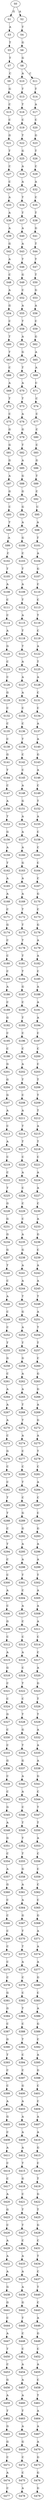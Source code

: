 strict digraph  {
	S0 -> S1 [ label = G ];
	S0 -> S2 [ label = A ];
	S1 -> S3 [ label = A ];
	S2 -> S4 [ label = T ];
	S3 -> S5 [ label = T ];
	S4 -> S6 [ label = G ];
	S5 -> S7 [ label = T ];
	S6 -> S8 [ label = G ];
	S7 -> S9 [ label = C ];
	S8 -> S10 [ label = A ];
	S8 -> S11 [ label = C ];
	S9 -> S12 [ label = G ];
	S10 -> S13 [ label = T ];
	S11 -> S14 [ label = T ];
	S12 -> S15 [ label = C ];
	S13 -> S16 [ label = T ];
	S14 -> S17 [ label = A ];
	S15 -> S18 [ label = C ];
	S16 -> S19 [ label = C ];
	S17 -> S20 [ label = C ];
	S18 -> S21 [ label = G ];
	S19 -> S22 [ label = T ];
	S20 -> S23 [ label = G ];
	S21 -> S24 [ label = T ];
	S22 -> S25 [ label = G ];
	S23 -> S26 [ label = T ];
	S24 -> S27 [ label = C ];
	S25 -> S28 [ label = A ];
	S26 -> S29 [ label = C ];
	S27 -> S30 [ label = C ];
	S28 -> S31 [ label = A ];
	S29 -> S32 [ label = A ];
	S30 -> S33 [ label = A ];
	S31 -> S34 [ label = T ];
	S32 -> S35 [ label = C ];
	S33 -> S36 [ label = A ];
	S34 -> S37 [ label = T ];
	S35 -> S38 [ label = T ];
	S36 -> S39 [ label = A ];
	S37 -> S40 [ label = A ];
	S38 -> S41 [ label = G ];
	S39 -> S42 [ label = G ];
	S40 -> S43 [ label = A ];
	S41 -> S44 [ label = T ];
	S42 -> S45 [ label = A ];
	S43 -> S46 [ label = T ];
	S44 -> S47 [ label = T ];
	S45 -> S48 [ label = C ];
	S46 -> S49 [ label = G ];
	S47 -> S50 [ label = T ];
	S48 -> S51 [ label = A ];
	S49 -> S52 [ label = C ];
	S50 -> S53 [ label = G ];
	S51 -> S54 [ label = G ];
	S52 -> S55 [ label = A ];
	S53 -> S56 [ label = A ];
	S54 -> S57 [ label = C ];
	S55 -> S58 [ label = T ];
	S56 -> S59 [ label = C ];
	S57 -> S60 [ label = T ];
	S58 -> S61 [ label = A ];
	S59 -> S62 [ label = G ];
	S60 -> S63 [ label = T ];
	S61 -> S64 [ label = G ];
	S62 -> S65 [ label = A ];
	S63 -> S66 [ label = C ];
	S64 -> S67 [ label = T ];
	S65 -> S68 [ label = A ];
	S66 -> S69 [ label = A ];
	S67 -> S70 [ label = A ];
	S68 -> S71 [ label = C ];
	S69 -> S72 [ label = T ];
	S70 -> S73 [ label = T ];
	S71 -> S74 [ label = C ];
	S72 -> S75 [ label = C ];
	S73 -> S76 [ label = A ];
	S74 -> S77 [ label = C ];
	S75 -> S78 [ label = G ];
	S76 -> S79 [ label = G ];
	S77 -> S80 [ label = C ];
	S78 -> S81 [ label = G ];
	S79 -> S82 [ label = T ];
	S80 -> S83 [ label = C ];
	S81 -> S84 [ label = G ];
	S82 -> S85 [ label = A ];
	S83 -> S86 [ label = G ];
	S84 -> S87 [ label = A ];
	S85 -> S88 [ label = G ];
	S86 -> S89 [ label = T ];
	S87 -> S90 [ label = G ];
	S88 -> S91 [ label = G ];
	S89 -> S92 [ label = C ];
	S90 -> S93 [ label = C ];
	S91 -> S94 [ label = G ];
	S92 -> S95 [ label = C ];
	S93 -> S96 [ label = T ];
	S94 -> S97 [ label = A ];
	S95 -> S98 [ label = A ];
	S96 -> S99 [ label = A ];
	S97 -> S100 [ label = G ];
	S98 -> S101 [ label = T ];
	S99 -> S102 [ label = C ];
	S100 -> S103 [ label = C ];
	S101 -> S104 [ label = A ];
	S102 -> S105 [ label = T ];
	S103 -> S106 [ label = T ];
	S104 -> S107 [ label = G ];
	S105 -> S108 [ label = A ];
	S106 -> S109 [ label = A ];
	S107 -> S110 [ label = C ];
	S108 -> S111 [ label = C ];
	S109 -> S112 [ label = T ];
	S110 -> S113 [ label = C ];
	S111 -> S114 [ label = C ];
	S112 -> S115 [ label = A ];
	S113 -> S116 [ label = T ];
	S114 -> S117 [ label = A ];
	S115 -> S118 [ label = T ];
	S116 -> S119 [ label = C ];
	S117 -> S120 [ label = G ];
	S118 -> S121 [ label = T ];
	S119 -> S122 [ label = A ];
	S120 -> S123 [ label = C ];
	S121 -> S124 [ label = A ];
	S122 -> S125 [ label = T ];
	S123 -> S126 [ label = C ];
	S124 -> S127 [ label = A ];
	S125 -> S128 [ label = A ];
	S126 -> S129 [ label = G ];
	S127 -> S130 [ label = A ];
	S128 -> S131 [ label = C ];
	S129 -> S132 [ label = C ];
	S130 -> S133 [ label = C ];
	S131 -> S134 [ label = C ];
	S132 -> S135 [ label = C ];
	S133 -> S136 [ label = C ];
	S134 -> S137 [ label = A ];
	S135 -> S138 [ label = C ];
	S136 -> S139 [ label = T ];
	S137 -> S140 [ label = A ];
	S138 -> S141 [ label = G ];
	S139 -> S142 [ label = C ];
	S140 -> S143 [ label = G ];
	S141 -> S144 [ label = T ];
	S142 -> S145 [ label = C ];
	S143 -> S146 [ label = A ];
	S144 -> S147 [ label = C ];
	S145 -> S148 [ label = A ];
	S146 -> S149 [ label = C ];
	S147 -> S150 [ label = A ];
	S148 -> S151 [ label = G ];
	S149 -> S152 [ label = T ];
	S150 -> S153 [ label = T ];
	S151 -> S154 [ label = A ];
	S152 -> S155 [ label = A ];
	S153 -> S156 [ label = G ];
	S154 -> S157 [ label = A ];
	S155 -> S158 [ label = C ];
	S156 -> S159 [ label = A ];
	S157 -> S160 [ label = A ];
	S158 -> S161 [ label = C ];
	S159 -> S162 [ label = T ];
	S160 -> S163 [ label = G ];
	S161 -> S164 [ label = C ];
	S162 -> S165 [ label = A ];
	S163 -> S166 [ label = A ];
	S164 -> S167 [ label = C ];
	S165 -> S168 [ label = A ];
	S166 -> S169 [ label = A ];
	S167 -> S170 [ label = G ];
	S168 -> S171 [ label = C ];
	S169 -> S172 [ label = T ];
	S170 -> S173 [ label = C ];
	S171 -> S174 [ label = G ];
	S172 -> S175 [ label = T ];
	S173 -> S176 [ label = G ];
	S174 -> S177 [ label = C ];
	S175 -> S178 [ label = T ];
	S176 -> S179 [ label = A ];
	S177 -> S180 [ label = C ];
	S178 -> S181 [ label = T ];
	S179 -> S182 [ label = A ];
	S180 -> S183 [ label = C ];
	S181 -> S184 [ label = T ];
	S182 -> S185 [ label = C ];
	S183 -> S186 [ label = A ];
	S184 -> S187 [ label = G ];
	S185 -> S188 [ label = A ];
	S186 -> S189 [ label = C ];
	S187 -> S190 [ label = C ];
	S188 -> S191 [ label = A ];
	S189 -> S192 [ label = G ];
	S190 -> S193 [ label = T ];
	S191 -> S194 [ label = A ];
	S192 -> S195 [ label = C ];
	S193 -> S196 [ label = C ];
	S194 -> S197 [ label = C ];
	S195 -> S198 [ label = C ];
	S196 -> S199 [ label = C ];
	S197 -> S200 [ label = C ];
	S198 -> S201 [ label = G ];
	S199 -> S202 [ label = A ];
	S200 -> S203 [ label = C ];
	S201 -> S204 [ label = G ];
	S202 -> S205 [ label = T ];
	S203 -> S206 [ label = T ];
	S204 -> S207 [ label = G ];
	S205 -> S208 [ label = C ];
	S206 -> S209 [ label = T ];
	S207 -> S210 [ label = A ];
	S208 -> S211 [ label = A ];
	S209 -> S212 [ label = T ];
	S210 -> S213 [ label = C ];
	S211 -> S214 [ label = T ];
	S212 -> S215 [ label = A ];
	S213 -> S216 [ label = A ];
	S214 -> S217 [ label = T ];
	S215 -> S218 [ label = T ];
	S216 -> S219 [ label = C ];
	S217 -> S220 [ label = C ];
	S218 -> S221 [ label = C ];
	S219 -> S222 [ label = C ];
	S220 -> S223 [ label = A ];
	S221 -> S224 [ label = A ];
	S222 -> S225 [ label = T ];
	S223 -> S226 [ label = C ];
	S224 -> S227 [ label = A ];
	S225 -> S228 [ label = G ];
	S226 -> S229 [ label = C ];
	S227 -> S230 [ label = C ];
	S228 -> S231 [ label = G ];
	S229 -> S232 [ label = C ];
	S230 -> S233 [ label = A ];
	S231 -> S234 [ label = G ];
	S232 -> S235 [ label = A ];
	S233 -> S236 [ label = G ];
	S234 -> S237 [ label = G ];
	S235 -> S238 [ label = G ];
	S236 -> S239 [ label = C ];
	S237 -> S240 [ label = T ];
	S238 -> S241 [ label = A ];
	S239 -> S242 [ label = A ];
	S240 -> S243 [ label = C ];
	S241 -> S244 [ label = A ];
	S242 -> S245 [ label = A ];
	S243 -> S246 [ label = A ];
	S244 -> S247 [ label = T ];
	S245 -> S248 [ label = T ];
	S246 -> S249 [ label = C ];
	S247 -> S250 [ label = G ];
	S248 -> S251 [ label = A ];
	S249 -> S252 [ label = C ];
	S250 -> S253 [ label = A ];
	S251 -> S254 [ label = T ];
	S252 -> S255 [ label = T ];
	S253 -> S256 [ label = T ];
	S254 -> S257 [ label = T ];
	S255 -> S258 [ label = G ];
	S256 -> S259 [ label = G ];
	S257 -> S260 [ label = C ];
	S258 -> S261 [ label = C ];
	S259 -> S262 [ label = A ];
	S260 -> S263 [ label = G ];
	S261 -> S264 [ label = A ];
	S262 -> S265 [ label = A ];
	S263 -> S266 [ label = G ];
	S264 -> S267 [ label = A ];
	S265 -> S268 [ label = T ];
	S266 -> S269 [ label = A ];
	S267 -> S270 [ label = A ];
	S268 -> S271 [ label = T ];
	S269 -> S272 [ label = G ];
	S270 -> S273 [ label = C ];
	S271 -> S274 [ label = A ];
	S272 -> S275 [ label = A ];
	S273 -> S276 [ label = G ];
	S274 -> S277 [ label = C ];
	S275 -> S278 [ label = T ];
	S276 -> S279 [ label = C ];
	S277 -> S280 [ label = C ];
	S278 -> S281 [ label = C ];
	S279 -> S282 [ label = C ];
	S280 -> S283 [ label = T ];
	S281 -> S284 [ label = A ];
	S282 -> S285 [ label = T ];
	S283 -> S286 [ label = C ];
	S284 -> S287 [ label = C ];
	S285 -> S288 [ label = T ];
	S286 -> S289 [ label = G ];
	S287 -> S290 [ label = C ];
	S288 -> S291 [ label = C ];
	S289 -> S292 [ label = G ];
	S290 -> S293 [ label = G ];
	S291 -> S294 [ label = T ];
	S292 -> S295 [ label = A ];
	S293 -> S296 [ label = A ];
	S294 -> S297 [ label = C ];
	S295 -> S298 [ label = A ];
	S296 -> S299 [ label = A ];
	S297 -> S300 [ label = C ];
	S298 -> S301 [ label = T ];
	S299 -> S302 [ label = T ];
	S300 -> S303 [ label = A ];
	S301 -> S304 [ label = C ];
	S302 -> S305 [ label = A ];
	S303 -> S306 [ label = C ];
	S304 -> S307 [ label = A ];
	S305 -> S308 [ label = A ];
	S306 -> S309 [ label = G ];
	S307 -> S310 [ label = C ];
	S308 -> S311 [ label = A ];
	S309 -> S312 [ label = C ];
	S310 -> S313 [ label = C ];
	S311 -> S314 [ label = C ];
	S312 -> S315 [ label = A ];
	S313 -> S316 [ label = A ];
	S314 -> S317 [ label = C ];
	S315 -> S318 [ label = G ];
	S316 -> S319 [ label = C ];
	S317 -> S320 [ label = A ];
	S318 -> S321 [ label = C ];
	S319 -> S322 [ label = T ];
	S320 -> S323 [ label = G ];
	S321 -> S324 [ label = C ];
	S322 -> S325 [ label = C ];
	S323 -> S326 [ label = T ];
	S324 -> S327 [ label = G ];
	S325 -> S328 [ label = T ];
	S326 -> S329 [ label = T ];
	S327 -> S330 [ label = C ];
	S328 -> S331 [ label = G ];
	S329 -> S332 [ label = A ];
	S330 -> S333 [ label = C ];
	S331 -> S334 [ label = T ];
	S332 -> S335 [ label = A ];
	S333 -> S336 [ label = G ];
	S334 -> S337 [ label = G ];
	S335 -> S338 [ label = A ];
	S336 -> S339 [ label = C ];
	S337 -> S340 [ label = A ];
	S338 -> S341 [ label = G ];
	S339 -> S342 [ label = C ];
	S340 -> S343 [ label = A ];
	S341 -> S344 [ label = C ];
	S342 -> S345 [ label = G ];
	S343 -> S346 [ label = C ];
	S344 -> S347 [ label = T ];
	S345 -> S348 [ label = A ];
	S346 -> S349 [ label = T ];
	S347 -> S350 [ label = T ];
	S348 -> S351 [ label = G ];
	S349 -> S352 [ label = T ];
	S350 -> S353 [ label = A ];
	S351 -> S354 [ label = C ];
	S352 -> S355 [ label = T ];
	S353 -> S356 [ label = C ];
	S354 -> S357 [ label = A ];
	S355 -> S358 [ label = G ];
	S356 -> S359 [ label = C ];
	S357 -> S360 [ label = G ];
	S358 -> S361 [ label = A ];
	S359 -> S362 [ label = C ];
	S360 -> S363 [ label = C ];
	S361 -> S364 [ label = A ];
	S362 -> S365 [ label = C ];
	S363 -> S366 [ label = C ];
	S364 -> S367 [ label = G ];
	S365 -> S368 [ label = G ];
	S366 -> S369 [ label = C ];
	S367 -> S370 [ label = T ];
	S368 -> S371 [ label = A ];
	S369 -> S372 [ label = C ];
	S370 -> S373 [ label = T ];
	S371 -> S374 [ label = A ];
	S372 -> S375 [ label = C ];
	S373 -> S376 [ label = A ];
	S374 -> S377 [ label = A ];
	S375 -> S378 [ label = C ];
	S376 -> S379 [ label = C ];
	S377 -> S380 [ label = G ];
	S378 -> S381 [ label = G ];
	S379 -> S382 [ label = C ];
	S380 -> S383 [ label = C ];
	S381 -> S384 [ label = G ];
	S382 -> S385 [ label = T ];
	S383 -> S386 [ label = A ];
	S384 -> S387 [ label = C ];
	S385 -> S388 [ label = C ];
	S386 -> S389 [ label = G ];
	S387 -> S390 [ label = G ];
	S388 -> S391 [ label = T ];
	S389 -> S392 [ label = C ];
	S390 -> S393 [ label = T ];
	S391 -> S394 [ label = C ];
	S392 -> S395 [ label = A ];
	S393 -> S396 [ label = C ];
	S394 -> S397 [ label = C ];
	S395 -> S398 [ label = G ];
	S396 -> S399 [ label = C ];
	S397 -> S400 [ label = G ];
	S398 -> S401 [ label = C ];
	S399 -> S402 [ label = A ];
	S400 -> S403 [ label = A ];
	S401 -> S404 [ label = C ];
	S402 -> S405 [ label = G ];
	S403 -> S406 [ label = A ];
	S404 -> S407 [ label = A ];
	S405 -> S408 [ label = C ];
	S406 -> S409 [ label = A ];
	S407 -> S410 [ label = A ];
	S408 -> S411 [ label = A ];
	S409 -> S412 [ label = A ];
	S410 -> S413 [ label = G ];
	S411 -> S414 [ label = C ];
	S412 -> S415 [ label = T ];
	S413 -> S416 [ label = C ];
	S414 -> S417 [ label = C ];
	S415 -> S418 [ label = G ];
	S416 -> S419 [ label = T ];
	S417 -> S420 [ label = A ];
	S418 -> S421 [ label = C ];
	S419 -> S422 [ label = G ];
	S420 -> S423 [ label = G ];
	S421 -> S424 [ label = T ];
	S422 -> S425 [ label = T ];
	S423 -> S426 [ label = C ];
	S424 -> S427 [ label = T ];
	S425 -> S428 [ label = G ];
	S426 -> S429 [ label = A ];
	S427 -> S430 [ label = C ];
	S428 -> S431 [ label = C ];
	S429 -> S432 [ label = A ];
	S430 -> S433 [ label = A ];
	S431 -> S434 [ label = T ];
	S432 -> S435 [ label = A ];
	S433 -> S436 [ label = A ];
	S434 -> S437 [ label = C ];
	S435 -> S438 [ label = G ];
	S436 -> S439 [ label = A ];
	S437 -> S440 [ label = T ];
	S438 -> S441 [ label = G ];
	S439 -> S442 [ label = G ];
	S440 -> S443 [ label = C ];
	S441 -> S444 [ label = C ];
	S442 -> S445 [ label = T ];
	S443 -> S446 [ label = A ];
	S444 -> S447 [ label = A ];
	S445 -> S448 [ label = C ];
	S446 -> S449 [ label = G ];
	S447 -> S450 [ label = T ];
	S448 -> S451 [ label = C ];
	S449 -> S452 [ label = C ];
	S450 -> S453 [ label = C ];
	S451 -> S454 [ label = A ];
	S452 -> S455 [ label = A ];
	S453 -> S456 [ label = G ];
	S454 -> S457 [ label = A ];
	S455 -> S458 [ label = C ];
	S456 -> S459 [ label = A ];
	S457 -> S460 [ label = A ];
	S458 -> S461 [ label = T ];
	S459 -> S462 [ label = T ];
	S460 -> S463 [ label = T ];
	S461 -> S464 [ label = A ];
	S462 -> S465 [ label = G ];
	S463 -> S466 [ label = A ];
	S464 -> S467 [ label = A ];
	S465 -> S468 [ label = G ];
	S466 -> S469 [ label = G ];
	S467 -> S470 [ label = A ];
	S468 -> S471 [ label = C ];
	S469 -> S472 [ label = C ];
	S470 -> S473 [ label = G ];
	S471 -> S474 [ label = A ];
	S472 -> S475 [ label = C ];
	S473 -> S476 [ label = G ];
	S474 -> S477 [ label = C ];
	S475 -> S478 [ label = A ];
	S476 -> S479 [ label = G ];
}
